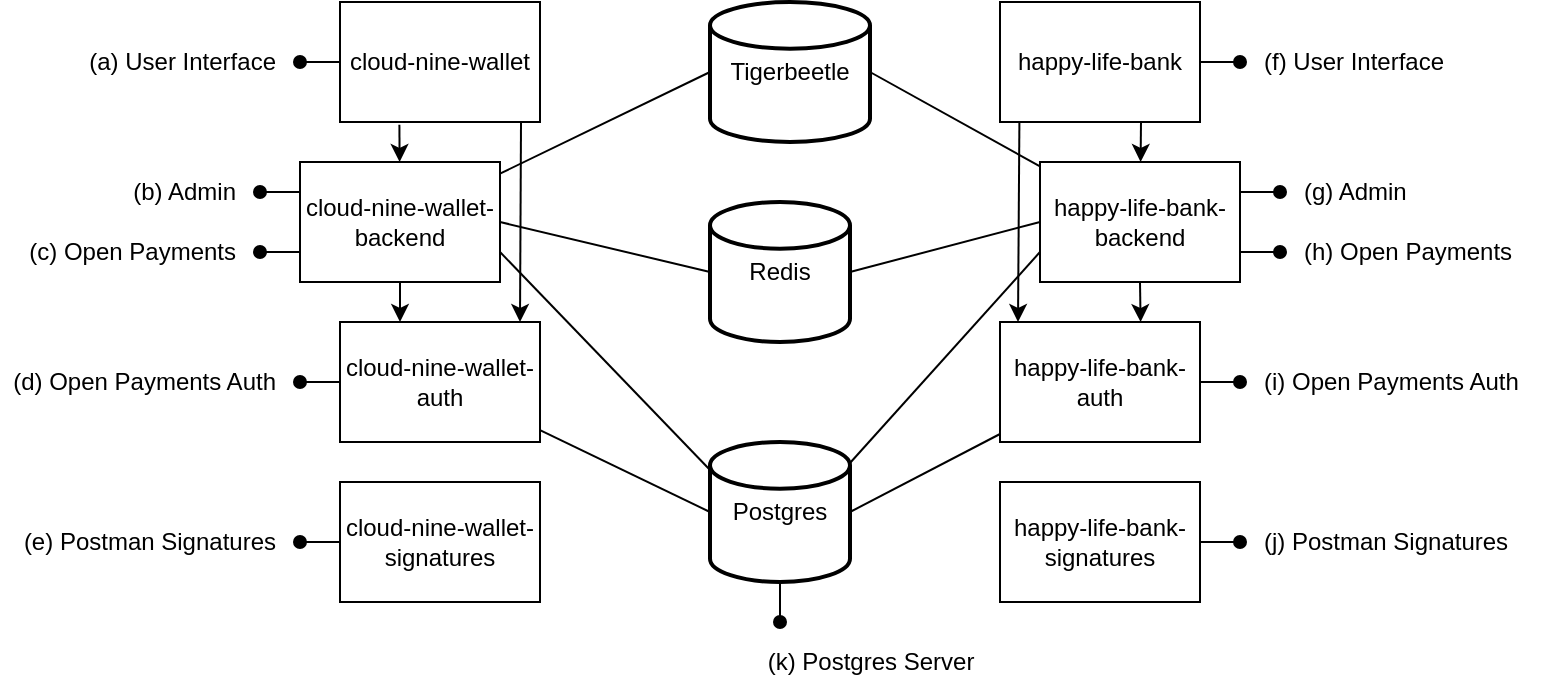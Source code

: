 <mxfile version="20.0.1" type="google"><diagram id="G7K_4BS86Fn3U5dKpeIK" name="Page-1"><mxGraphModel grid="1" page="1" gridSize="10" guides="1" tooltips="1" connect="1" arrows="1" fold="1" pageScale="1" pageWidth="850" pageHeight="1100" math="0" shadow="0"><root><mxCell id="0"/><mxCell id="1" parent="0"/><mxCell id="ftmeF-Lf1GaaBQUqF-MW-27" style="edgeStyle=none;rounded=0;orthogonalLoop=1;jettySize=auto;html=1;exitX=0.5;exitY=0;exitDx=0;exitDy=0;exitPerimeter=0;endArrow=oval;endFill=1;" edge="1" parent="1" source="GZUKB3xHuZKvBoXVY2B1-1"><mxGeometry relative="1" as="geometry"><mxPoint x="431.333" y="360" as="targetPoint"/></mxGeometry></mxCell><mxCell id="ftmeF-Lf1GaaBQUqF-MW-35" style="edgeStyle=none;rounded=0;orthogonalLoop=1;jettySize=auto;html=1;endArrow=oval;endFill=1;" edge="1" parent="1" source="GZUKB3xHuZKvBoXVY2B1-1"><mxGeometry relative="1" as="geometry"><mxPoint x="431" y="450" as="targetPoint"/></mxGeometry></mxCell><mxCell id="GZUKB3xHuZKvBoXVY2B1-1" value="Postgres" style="strokeWidth=2;html=1;shape=mxgraph.flowchart.database;whiteSpace=wrap;" vertex="1" parent="1"><mxGeometry x="396" y="360" width="70" height="70" as="geometry"/></mxCell><mxCell id="GZUKB3xHuZKvBoXVY2B1-2" value="Tigerbeetle" style="strokeWidth=2;html=1;shape=mxgraph.flowchart.database;whiteSpace=wrap;" vertex="1" parent="1"><mxGeometry x="396" y="140" width="80" height="70" as="geometry"/></mxCell><mxCell id="GZUKB3xHuZKvBoXVY2B1-3" value="Redis" style="strokeWidth=2;html=1;shape=mxgraph.flowchart.database;whiteSpace=wrap;" vertex="1" parent="1"><mxGeometry x="396" y="240" width="70" height="70" as="geometry"/></mxCell><mxCell id="ftmeF-Lf1GaaBQUqF-MW-10" style="edgeStyle=none;rounded=0;orthogonalLoop=1;jettySize=auto;html=1;entryX=0;entryY=0.5;entryDx=0;entryDy=0;entryPerimeter=0;endArrow=none;endFill=0;" edge="1" parent="1" source="GZUKB3xHuZKvBoXVY2B1-4" target="GZUKB3xHuZKvBoXVY2B1-1"><mxGeometry relative="1" as="geometry"/></mxCell><mxCell id="ftmeF-Lf1GaaBQUqF-MW-36" style="edgeStyle=none;rounded=0;orthogonalLoop=1;jettySize=auto;html=1;endArrow=oval;endFill=1;" edge="1" parent="1" source="GZUKB3xHuZKvBoXVY2B1-4"><mxGeometry relative="1" as="geometry"><mxPoint x="191" y="330" as="targetPoint"/></mxGeometry></mxCell><mxCell id="GZUKB3xHuZKvBoXVY2B1-4" value="cloud-nine-wallet-auth" style="rounded=0;whiteSpace=wrap;html=1;" vertex="1" parent="1"><mxGeometry x="211" y="300" width="100" height="60" as="geometry"/></mxCell><mxCell id="ftmeF-Lf1GaaBQUqF-MW-5" style="edgeStyle=none;rounded=0;orthogonalLoop=1;jettySize=auto;html=1;entryX=0;entryY=0.5;entryDx=0;entryDy=0;entryPerimeter=0;endArrow=none;endFill=0;" edge="1" parent="1" source="GZUKB3xHuZKvBoXVY2B1-5" target="GZUKB3xHuZKvBoXVY2B1-2"><mxGeometry relative="1" as="geometry"/></mxCell><mxCell id="ftmeF-Lf1GaaBQUqF-MW-6" style="edgeStyle=none;rounded=0;orthogonalLoop=1;jettySize=auto;html=1;exitX=1;exitY=0.5;exitDx=0;exitDy=0;entryX=0;entryY=0.5;entryDx=0;entryDy=0;entryPerimeter=0;endArrow=none;endFill=0;" edge="1" parent="1" source="GZUKB3xHuZKvBoXVY2B1-5" target="GZUKB3xHuZKvBoXVY2B1-3"><mxGeometry relative="1" as="geometry"/></mxCell><mxCell id="ftmeF-Lf1GaaBQUqF-MW-8" style="edgeStyle=none;rounded=0;orthogonalLoop=1;jettySize=auto;html=1;entryX=-0.01;entryY=0.189;entryDx=0;entryDy=0;entryPerimeter=0;endArrow=none;endFill=0;exitX=1;exitY=0.75;exitDx=0;exitDy=0;" edge="1" parent="1" source="GZUKB3xHuZKvBoXVY2B1-5" target="GZUKB3xHuZKvBoXVY2B1-1"><mxGeometry relative="1" as="geometry"/></mxCell><mxCell id="ftmeF-Lf1GaaBQUqF-MW-13" style="edgeStyle=none;rounded=0;orthogonalLoop=1;jettySize=auto;html=1;exitX=0.5;exitY=1;exitDx=0;exitDy=0;entryX=0.3;entryY=0;entryDx=0;entryDy=0;endArrow=classic;endFill=1;entryPerimeter=0;" edge="1" parent="1" source="GZUKB3xHuZKvBoXVY2B1-5" target="GZUKB3xHuZKvBoXVY2B1-4"><mxGeometry relative="1" as="geometry"/></mxCell><mxCell id="ftmeF-Lf1GaaBQUqF-MW-18" style="edgeStyle=none;rounded=0;orthogonalLoop=1;jettySize=auto;html=1;exitX=0;exitY=0.25;exitDx=0;exitDy=0;endArrow=oval;endFill=1;" edge="1" parent="1" source="GZUKB3xHuZKvBoXVY2B1-5"><mxGeometry relative="1" as="geometry"><mxPoint x="171" y="235" as="targetPoint"/></mxGeometry></mxCell><mxCell id="ftmeF-Lf1GaaBQUqF-MW-19" style="edgeStyle=none;rounded=0;orthogonalLoop=1;jettySize=auto;html=1;exitX=0;exitY=0.75;exitDx=0;exitDy=0;endArrow=oval;endFill=1;" edge="1" parent="1" source="GZUKB3xHuZKvBoXVY2B1-5"><mxGeometry relative="1" as="geometry"><mxPoint x="171" y="265" as="targetPoint"/></mxGeometry></mxCell><mxCell id="GZUKB3xHuZKvBoXVY2B1-5" value="cloud-nine-wallet-backend" style="rounded=0;whiteSpace=wrap;html=1;" vertex="1" parent="1"><mxGeometry x="191" y="220" width="100" height="60" as="geometry"/></mxCell><mxCell id="ftmeF-Lf1GaaBQUqF-MW-12" value="" style="edgeStyle=none;rounded=0;orthogonalLoop=1;jettySize=auto;html=1;endArrow=classic;endFill=1;exitX=0.297;exitY=1.022;exitDx=0;exitDy=0;exitPerimeter=0;" edge="1" parent="1" source="GZUKB3xHuZKvBoXVY2B1-6" target="GZUKB3xHuZKvBoXVY2B1-5"><mxGeometry relative="1" as="geometry"/></mxCell><mxCell id="ftmeF-Lf1GaaBQUqF-MW-16" style="edgeStyle=none;rounded=0;orthogonalLoop=1;jettySize=auto;html=1;endArrow=classic;endFill=1;exitX=0.905;exitY=1.009;exitDx=0;exitDy=0;exitPerimeter=0;" edge="1" parent="1" source="GZUKB3xHuZKvBoXVY2B1-6"><mxGeometry relative="1" as="geometry"><mxPoint x="301" y="300" as="targetPoint"/></mxGeometry></mxCell><mxCell id="ftmeF-Lf1GaaBQUqF-MW-28" style="edgeStyle=none;rounded=0;orthogonalLoop=1;jettySize=auto;html=1;endArrow=oval;endFill=1;" edge="1" parent="1" source="GZUKB3xHuZKvBoXVY2B1-6"><mxGeometry relative="1" as="geometry"><mxPoint x="191" y="170" as="targetPoint"/></mxGeometry></mxCell><mxCell id="GZUKB3xHuZKvBoXVY2B1-6" value="cloud-nine-wallet" style="rounded=0;whiteSpace=wrap;html=1;" vertex="1" parent="1"><mxGeometry x="211" y="140" width="100" height="60" as="geometry"/></mxCell><mxCell id="ftmeF-Lf1GaaBQUqF-MW-11" style="edgeStyle=none;rounded=0;orthogonalLoop=1;jettySize=auto;html=1;entryX=1;entryY=0.5;entryDx=0;entryDy=0;entryPerimeter=0;endArrow=none;endFill=0;" edge="1" parent="1" source="GZUKB3xHuZKvBoXVY2B1-8" target="GZUKB3xHuZKvBoXVY2B1-1"><mxGeometry relative="1" as="geometry"/></mxCell><mxCell id="ftmeF-Lf1GaaBQUqF-MW-37" style="edgeStyle=none;rounded=0;orthogonalLoop=1;jettySize=auto;html=1;endArrow=oval;endFill=1;" edge="1" parent="1" source="GZUKB3xHuZKvBoXVY2B1-8"><mxGeometry relative="1" as="geometry"><mxPoint x="661" y="330" as="targetPoint"/></mxGeometry></mxCell><mxCell id="GZUKB3xHuZKvBoXVY2B1-8" value="happy-life-bank-auth" style="rounded=0;whiteSpace=wrap;html=1;" vertex="1" parent="1"><mxGeometry x="541" y="300" width="100" height="60" as="geometry"/></mxCell><mxCell id="ftmeF-Lf1GaaBQUqF-MW-4" style="edgeStyle=none;rounded=0;orthogonalLoop=1;jettySize=auto;html=1;entryX=1;entryY=0.5;entryDx=0;entryDy=0;entryPerimeter=0;endArrow=none;endFill=0;" edge="1" parent="1" source="GZUKB3xHuZKvBoXVY2B1-9" target="GZUKB3xHuZKvBoXVY2B1-2"><mxGeometry relative="1" as="geometry"/></mxCell><mxCell id="ftmeF-Lf1GaaBQUqF-MW-7" style="edgeStyle=none;rounded=0;orthogonalLoop=1;jettySize=auto;html=1;entryX=1;entryY=0.5;entryDx=0;entryDy=0;entryPerimeter=0;endArrow=none;endFill=0;exitX=0;exitY=0.5;exitDx=0;exitDy=0;" edge="1" parent="1" source="GZUKB3xHuZKvBoXVY2B1-9" target="GZUKB3xHuZKvBoXVY2B1-3"><mxGeometry relative="1" as="geometry"/></mxCell><mxCell id="ftmeF-Lf1GaaBQUqF-MW-9" style="edgeStyle=none;rounded=0;orthogonalLoop=1;jettySize=auto;html=1;entryX=1;entryY=0.15;entryDx=0;entryDy=0;entryPerimeter=0;endArrow=none;endFill=0;exitX=0;exitY=0.75;exitDx=0;exitDy=0;" edge="1" parent="1" source="GZUKB3xHuZKvBoXVY2B1-9" target="GZUKB3xHuZKvBoXVY2B1-1"><mxGeometry relative="1" as="geometry"/></mxCell><mxCell id="ftmeF-Lf1GaaBQUqF-MW-15" style="edgeStyle=none;rounded=0;orthogonalLoop=1;jettySize=auto;html=1;exitX=0.5;exitY=1;exitDx=0;exitDy=0;endArrow=classic;endFill=1;entryX=0.703;entryY=0;entryDx=0;entryDy=0;entryPerimeter=0;" edge="1" parent="1" source="GZUKB3xHuZKvBoXVY2B1-9" target="GZUKB3xHuZKvBoXVY2B1-8"><mxGeometry relative="1" as="geometry"/></mxCell><mxCell id="ftmeF-Lf1GaaBQUqF-MW-20" style="edgeStyle=none;rounded=0;orthogonalLoop=1;jettySize=auto;html=1;exitX=1;exitY=0.25;exitDx=0;exitDy=0;endArrow=oval;endFill=1;" edge="1" parent="1" source="GZUKB3xHuZKvBoXVY2B1-9"><mxGeometry relative="1" as="geometry"><mxPoint x="681" y="235" as="targetPoint"/></mxGeometry></mxCell><mxCell id="ftmeF-Lf1GaaBQUqF-MW-21" style="edgeStyle=none;rounded=0;orthogonalLoop=1;jettySize=auto;html=1;exitX=1;exitY=0.75;exitDx=0;exitDy=0;endArrow=oval;endFill=1;" edge="1" parent="1" source="GZUKB3xHuZKvBoXVY2B1-9"><mxGeometry relative="1" as="geometry"><mxPoint x="681" y="265" as="targetPoint"/></mxGeometry></mxCell><mxCell id="GZUKB3xHuZKvBoXVY2B1-9" value="happy-life-bank-backend" style="rounded=0;whiteSpace=wrap;html=1;" vertex="1" parent="1"><mxGeometry x="561" y="220" width="100" height="60" as="geometry"/></mxCell><mxCell id="ftmeF-Lf1GaaBQUqF-MW-14" value="" style="edgeStyle=none;rounded=0;orthogonalLoop=1;jettySize=auto;html=1;endArrow=classic;endFill=1;exitX=0.705;exitY=0.996;exitDx=0;exitDy=0;exitPerimeter=0;" edge="1" parent="1" source="GZUKB3xHuZKvBoXVY2B1-10" target="GZUKB3xHuZKvBoXVY2B1-9"><mxGeometry relative="1" as="geometry"/></mxCell><mxCell id="ftmeF-Lf1GaaBQUqF-MW-17" style="edgeStyle=none;rounded=0;orthogonalLoop=1;jettySize=auto;html=1;entryX=0.09;entryY=0;entryDx=0;entryDy=0;entryPerimeter=0;endArrow=classic;endFill=1;exitX=0.097;exitY=1.003;exitDx=0;exitDy=0;exitPerimeter=0;" edge="1" parent="1" source="GZUKB3xHuZKvBoXVY2B1-10" target="GZUKB3xHuZKvBoXVY2B1-8"><mxGeometry relative="1" as="geometry"><mxPoint x="550" y="630" as="sourcePoint"/></mxGeometry></mxCell><mxCell id="ftmeF-Lf1GaaBQUqF-MW-29" style="edgeStyle=none;rounded=0;orthogonalLoop=1;jettySize=auto;html=1;exitX=1;exitY=0.5;exitDx=0;exitDy=0;endArrow=oval;endFill=1;" edge="1" parent="1" source="GZUKB3xHuZKvBoXVY2B1-10"><mxGeometry relative="1" as="geometry"><mxPoint x="661" y="170" as="targetPoint"/></mxGeometry></mxCell><mxCell id="GZUKB3xHuZKvBoXVY2B1-10" value="happy-life-bank" style="rounded=0;whiteSpace=wrap;html=1;" vertex="1" parent="1"><mxGeometry x="541" y="140" width="100" height="60" as="geometry"/></mxCell><mxCell id="GZUKB3xHuZKvBoXVY2B1-17" value="&lt;div&gt;(b) Admin&lt;/div&gt;" style="text;html=1;strokeColor=none;fillColor=none;align=right;verticalAlign=middle;whiteSpace=wrap;rounded=0;" vertex="1" parent="1"><mxGeometry x="101" y="220" width="60" height="30" as="geometry"/></mxCell><mxCell id="GZUKB3xHuZKvBoXVY2B1-18" value="&lt;div&gt;(c) Open Payments&lt;/div&gt;" style="text;html=1;strokeColor=none;fillColor=none;align=right;verticalAlign=middle;whiteSpace=wrap;rounded=0;" vertex="1" parent="1"><mxGeometry x="41" y="250" width="120" height="30" as="geometry"/></mxCell><mxCell id="ftmeF-Lf1GaaBQUqF-MW-38" style="edgeStyle=none;rounded=0;orthogonalLoop=1;jettySize=auto;html=1;endArrow=oval;endFill=1;" edge="1" parent="1" source="ftmeF-Lf1GaaBQUqF-MW-1"><mxGeometry relative="1" as="geometry"><mxPoint x="191" y="410" as="targetPoint"/></mxGeometry></mxCell><mxCell id="ftmeF-Lf1GaaBQUqF-MW-1" value="cloud-nine-wallet-signatures" style="rounded=0;whiteSpace=wrap;html=1;" vertex="1" parent="1"><mxGeometry x="211" y="380" width="100" height="60" as="geometry"/></mxCell><mxCell id="ftmeF-Lf1GaaBQUqF-MW-39" style="edgeStyle=none;rounded=0;orthogonalLoop=1;jettySize=auto;html=1;exitX=1;exitY=0.5;exitDx=0;exitDy=0;endArrow=oval;endFill=1;" edge="1" parent="1" source="ftmeF-Lf1GaaBQUqF-MW-2"><mxGeometry relative="1" as="geometry"><mxPoint x="661" y="410" as="targetPoint"/></mxGeometry></mxCell><mxCell id="ftmeF-Lf1GaaBQUqF-MW-2" value="happy-life-bank-signatures" style="rounded=0;whiteSpace=wrap;html=1;" vertex="1" parent="1"><mxGeometry x="541" y="380" width="100" height="60" as="geometry"/></mxCell><mxCell id="ftmeF-Lf1GaaBQUqF-MW-22" value="&lt;div align=&quot;left&quot;&gt;(g) Admin&lt;/div&gt;" style="text;html=1;strokeColor=none;fillColor=none;align=left;verticalAlign=middle;whiteSpace=wrap;rounded=0;" vertex="1" parent="1"><mxGeometry x="691" y="220" width="60" height="30" as="geometry"/></mxCell><mxCell id="ftmeF-Lf1GaaBQUqF-MW-23" value="&lt;div&gt;(h) Open Payments&lt;/div&gt;" style="text;html=1;strokeColor=none;fillColor=none;align=left;verticalAlign=middle;whiteSpace=wrap;rounded=0;" vertex="1" parent="1"><mxGeometry x="691" y="250" width="120" height="30" as="geometry"/></mxCell><mxCell id="ftmeF-Lf1GaaBQUqF-MW-26" value="(k) Postgres Server" style="text;html=1;align=center;verticalAlign=middle;resizable=0;points=[];autosize=1;strokeColor=none;fillColor=none;" vertex="1" parent="1"><mxGeometry x="416" y="460" width="120" height="20" as="geometry"/></mxCell><mxCell id="ftmeF-Lf1GaaBQUqF-MW-31" value="&lt;div&gt;(a) User Interface &lt;br&gt;&lt;/div&gt;" style="text;html=1;strokeColor=none;fillColor=none;align=right;verticalAlign=middle;whiteSpace=wrap;rounded=0;" vertex="1" parent="1"><mxGeometry x="61" y="155" width="120" height="30" as="geometry"/></mxCell><mxCell id="ftmeF-Lf1GaaBQUqF-MW-32" value="&lt;div&gt;(f) User Interface&lt;br&gt;&lt;/div&gt;" style="text;html=1;strokeColor=none;fillColor=none;align=left;verticalAlign=middle;whiteSpace=wrap;rounded=0;" vertex="1" parent="1"><mxGeometry x="671" y="155" width="120" height="30" as="geometry"/></mxCell><mxCell id="ftmeF-Lf1GaaBQUqF-MW-40" value="&lt;div&gt;(d) Open Payments Auth&lt;br&gt;&lt;/div&gt;" style="text;html=1;strokeColor=none;fillColor=none;align=right;verticalAlign=middle;whiteSpace=wrap;rounded=0;" vertex="1" parent="1"><mxGeometry x="41" y="315" width="140" height="30" as="geometry"/></mxCell><mxCell id="ftmeF-Lf1GaaBQUqF-MW-41" value="&lt;div&gt;(e) Postman Signatures&lt;br&gt;&lt;/div&gt;" style="text;html=1;strokeColor=none;fillColor=none;align=right;verticalAlign=middle;whiteSpace=wrap;rounded=0;" vertex="1" parent="1"><mxGeometry x="41" y="395" width="140" height="30" as="geometry"/></mxCell><mxCell id="ftmeF-Lf1GaaBQUqF-MW-42" value="&lt;div&gt;(i) Open Payments Auth&lt;br&gt;&lt;/div&gt;" style="text;html=1;strokeColor=none;fillColor=none;align=left;verticalAlign=middle;whiteSpace=wrap;rounded=0;" vertex="1" parent="1"><mxGeometry x="671" y="315" width="130" height="30" as="geometry"/></mxCell><mxCell id="ftmeF-Lf1GaaBQUqF-MW-43" value="&lt;div&gt;(j) Postman Signatures&lt;br&gt;&lt;/div&gt;" style="text;html=1;strokeColor=none;fillColor=none;align=left;verticalAlign=middle;whiteSpace=wrap;rounded=0;" vertex="1" parent="1"><mxGeometry x="671" y="395" width="130" height="30" as="geometry"/></mxCell></root></mxGraphModel></diagram></mxfile>